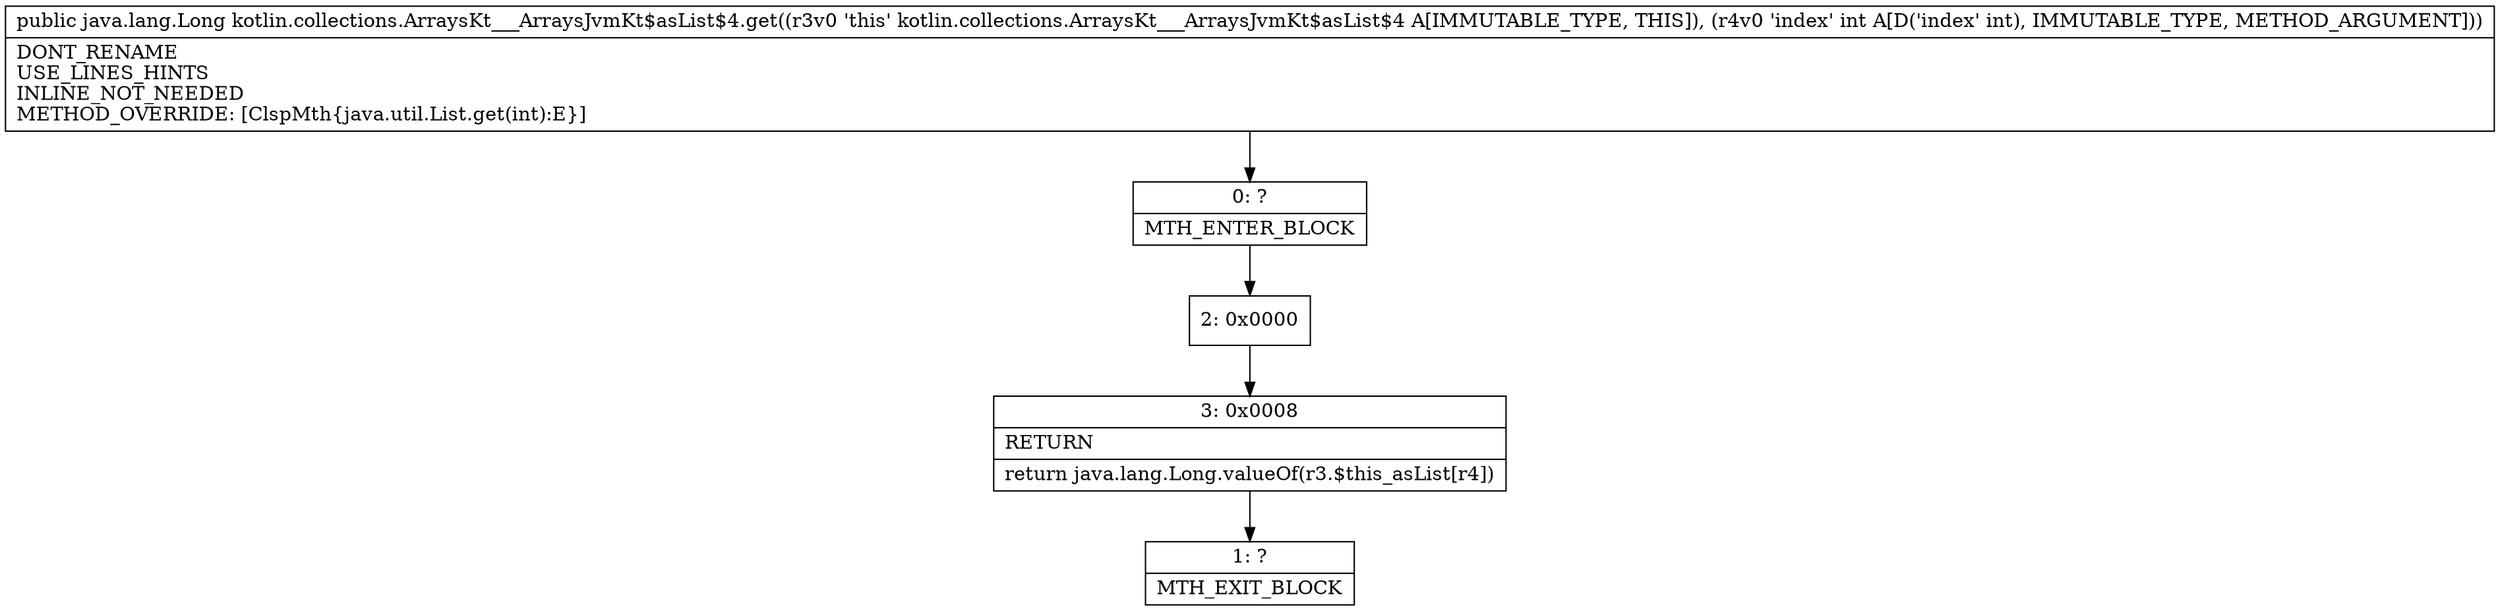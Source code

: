 digraph "CFG forkotlin.collections.ArraysKt___ArraysJvmKt$asList$4.get(I)Ljava\/lang\/Long;" {
Node_0 [shape=record,label="{0\:\ ?|MTH_ENTER_BLOCK\l}"];
Node_2 [shape=record,label="{2\:\ 0x0000}"];
Node_3 [shape=record,label="{3\:\ 0x0008|RETURN\l|return java.lang.Long.valueOf(r3.$this_asList[r4])\l}"];
Node_1 [shape=record,label="{1\:\ ?|MTH_EXIT_BLOCK\l}"];
MethodNode[shape=record,label="{public java.lang.Long kotlin.collections.ArraysKt___ArraysJvmKt$asList$4.get((r3v0 'this' kotlin.collections.ArraysKt___ArraysJvmKt$asList$4 A[IMMUTABLE_TYPE, THIS]), (r4v0 'index' int A[D('index' int), IMMUTABLE_TYPE, METHOD_ARGUMENT]))  | DONT_RENAME\lUSE_LINES_HINTS\lINLINE_NOT_NEEDED\lMETHOD_OVERRIDE: [ClspMth\{java.util.List.get(int):E\}]\l}"];
MethodNode -> Node_0;Node_0 -> Node_2;
Node_2 -> Node_3;
Node_3 -> Node_1;
}

